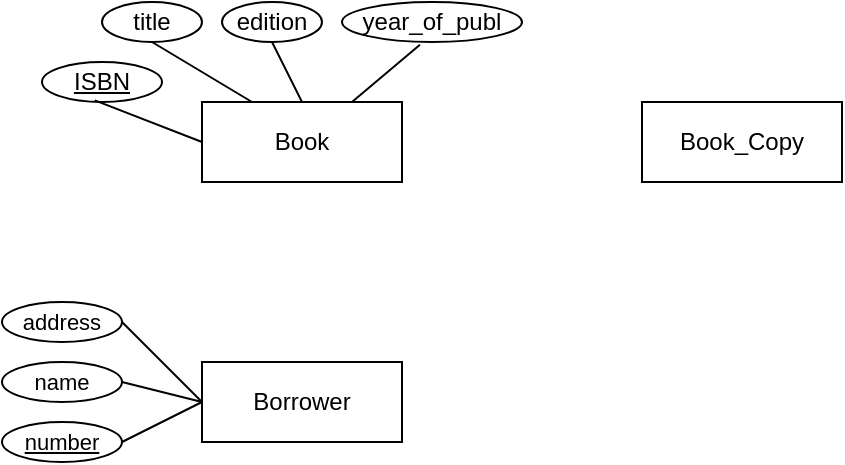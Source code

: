 <mxfile version="25.0.1">
  <diagram name="Page-1" id="d6JSe39yS_KJCqo9EGPW">
    <mxGraphModel dx="1050" dy="605" grid="1" gridSize="10" guides="1" tooltips="1" connect="1" arrows="1" fold="1" page="1" pageScale="1" pageWidth="850" pageHeight="1100" math="0" shadow="0">
      <root>
        <mxCell id="0" />
        <mxCell id="1" parent="0" />
        <mxCell id="PR4BEnE2gha1J32wWCrJ-7" style="rounded=0;orthogonalLoop=1;jettySize=auto;html=1;exitX=0.25;exitY=0;exitDx=0;exitDy=0;entryX=0.5;entryY=1;entryDx=0;entryDy=0;endArrow=none;endFill=0;" edge="1" parent="1" source="PR4BEnE2gha1J32wWCrJ-1" target="PR4BEnE2gha1J32wWCrJ-6">
          <mxGeometry relative="1" as="geometry" />
        </mxCell>
        <mxCell id="PR4BEnE2gha1J32wWCrJ-9" style="edgeStyle=none;shape=connector;rounded=0;orthogonalLoop=1;jettySize=auto;html=1;exitX=0.5;exitY=0;exitDx=0;exitDy=0;entryX=0.5;entryY=1;entryDx=0;entryDy=0;strokeColor=default;align=center;verticalAlign=middle;fontFamily=Helvetica;fontSize=11;fontColor=default;labelBackgroundColor=default;endArrow=none;endFill=0;" edge="1" parent="1" source="PR4BEnE2gha1J32wWCrJ-1" target="PR4BEnE2gha1J32wWCrJ-8">
          <mxGeometry relative="1" as="geometry" />
        </mxCell>
        <mxCell id="PR4BEnE2gha1J32wWCrJ-1" value="Book" style="whiteSpace=wrap;html=1;align=center;" vertex="1" parent="1">
          <mxGeometry x="220" y="210" width="100" height="40" as="geometry" />
        </mxCell>
        <mxCell id="PR4BEnE2gha1J32wWCrJ-2" value="Book_Copy" style="whiteSpace=wrap;html=1;align=center;" vertex="1" parent="1">
          <mxGeometry x="440" y="210" width="100" height="40" as="geometry" />
        </mxCell>
        <mxCell id="PR4BEnE2gha1J32wWCrJ-13" style="edgeStyle=none;shape=connector;rounded=0;orthogonalLoop=1;jettySize=auto;html=1;exitX=0;exitY=0.5;exitDx=0;exitDy=0;entryX=1;entryY=0.5;entryDx=0;entryDy=0;strokeColor=default;align=center;verticalAlign=middle;fontFamily=Helvetica;fontSize=11;fontColor=default;labelBackgroundColor=default;endArrow=none;endFill=0;" edge="1" parent="1" source="PR4BEnE2gha1J32wWCrJ-3" target="PR4BEnE2gha1J32wWCrJ-12">
          <mxGeometry relative="1" as="geometry" />
        </mxCell>
        <mxCell id="PR4BEnE2gha1J32wWCrJ-15" style="edgeStyle=none;shape=connector;rounded=0;orthogonalLoop=1;jettySize=auto;html=1;exitX=0;exitY=0.5;exitDx=0;exitDy=0;entryX=1;entryY=0.5;entryDx=0;entryDy=0;strokeColor=default;align=center;verticalAlign=middle;fontFamily=Helvetica;fontSize=11;fontColor=default;labelBackgroundColor=default;endArrow=none;endFill=0;" edge="1" parent="1" source="PR4BEnE2gha1J32wWCrJ-3" target="PR4BEnE2gha1J32wWCrJ-14">
          <mxGeometry relative="1" as="geometry" />
        </mxCell>
        <mxCell id="PR4BEnE2gha1J32wWCrJ-17" style="edgeStyle=none;shape=connector;rounded=0;orthogonalLoop=1;jettySize=auto;html=1;exitX=0;exitY=0.5;exitDx=0;exitDy=0;entryX=1;entryY=0.5;entryDx=0;entryDy=0;strokeColor=default;align=center;verticalAlign=middle;fontFamily=Helvetica;fontSize=11;fontColor=default;labelBackgroundColor=default;endArrow=none;endFill=0;" edge="1" parent="1" source="PR4BEnE2gha1J32wWCrJ-3" target="PR4BEnE2gha1J32wWCrJ-16">
          <mxGeometry relative="1" as="geometry" />
        </mxCell>
        <mxCell id="PR4BEnE2gha1J32wWCrJ-3" value="Borrower" style="whiteSpace=wrap;html=1;align=center;" vertex="1" parent="1">
          <mxGeometry x="220" y="340" width="100" height="40" as="geometry" />
        </mxCell>
        <mxCell id="PR4BEnE2gha1J32wWCrJ-4" value="ISBN" style="ellipse;whiteSpace=wrap;html=1;align=center;fontStyle=4" vertex="1" parent="1">
          <mxGeometry x="140" y="190" width="60" height="20" as="geometry" />
        </mxCell>
        <mxCell id="PR4BEnE2gha1J32wWCrJ-5" style="rounded=0;orthogonalLoop=1;jettySize=auto;html=1;exitX=0;exitY=0.5;exitDx=0;exitDy=0;entryX=0.44;entryY=0.96;entryDx=0;entryDy=0;entryPerimeter=0;endArrow=none;endFill=0;" edge="1" parent="1" source="PR4BEnE2gha1J32wWCrJ-1" target="PR4BEnE2gha1J32wWCrJ-4">
          <mxGeometry relative="1" as="geometry" />
        </mxCell>
        <mxCell id="PR4BEnE2gha1J32wWCrJ-6" value="title" style="ellipse;whiteSpace=wrap;html=1;align=center;" vertex="1" parent="1">
          <mxGeometry x="170" y="160" width="50" height="20" as="geometry" />
        </mxCell>
        <mxCell id="PR4BEnE2gha1J32wWCrJ-8" value="edition" style="ellipse;whiteSpace=wrap;html=1;align=center;" vertex="1" parent="1">
          <mxGeometry x="230" y="160" width="50" height="20" as="geometry" />
        </mxCell>
        <mxCell id="PR4BEnE2gha1J32wWCrJ-10" value="year_of_publ" style="ellipse;whiteSpace=wrap;html=1;align=center;" vertex="1" parent="1">
          <mxGeometry x="290" y="160" width="90" height="20" as="geometry" />
        </mxCell>
        <mxCell id="PR4BEnE2gha1J32wWCrJ-11" style="edgeStyle=none;shape=connector;rounded=0;orthogonalLoop=1;jettySize=auto;html=1;exitX=0.75;exitY=0;exitDx=0;exitDy=0;entryX=0.433;entryY=1.07;entryDx=0;entryDy=0;entryPerimeter=0;strokeColor=default;align=center;verticalAlign=middle;fontFamily=Helvetica;fontSize=11;fontColor=default;labelBackgroundColor=default;endArrow=none;endFill=0;" edge="1" parent="1" source="PR4BEnE2gha1J32wWCrJ-1" target="PR4BEnE2gha1J32wWCrJ-10">
          <mxGeometry relative="1" as="geometry" />
        </mxCell>
        <mxCell id="PR4BEnE2gha1J32wWCrJ-12" value="&lt;u&gt;number&lt;/u&gt;" style="ellipse;whiteSpace=wrap;html=1;align=center;fontFamily=Helvetica;fontSize=11;fontColor=default;labelBackgroundColor=default;" vertex="1" parent="1">
          <mxGeometry x="120" y="370" width="60" height="20" as="geometry" />
        </mxCell>
        <mxCell id="PR4BEnE2gha1J32wWCrJ-14" value="name" style="ellipse;whiteSpace=wrap;html=1;align=center;fontFamily=Helvetica;fontSize=11;fontColor=default;labelBackgroundColor=default;" vertex="1" parent="1">
          <mxGeometry x="120" y="340" width="60" height="20" as="geometry" />
        </mxCell>
        <mxCell id="PR4BEnE2gha1J32wWCrJ-16" value="address" style="ellipse;whiteSpace=wrap;html=1;align=center;fontFamily=Helvetica;fontSize=11;fontColor=default;labelBackgroundColor=default;" vertex="1" parent="1">
          <mxGeometry x="120" y="310" width="60" height="20" as="geometry" />
        </mxCell>
      </root>
    </mxGraphModel>
  </diagram>
</mxfile>
